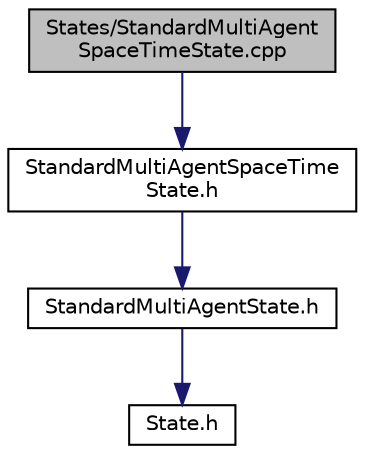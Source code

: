 digraph "States/StandardMultiAgentSpaceTimeState.cpp"
{
 // INTERACTIVE_SVG=YES
 // LATEX_PDF_SIZE
  edge [fontname="Helvetica",fontsize="10",labelfontname="Helvetica",labelfontsize="10"];
  node [fontname="Helvetica",fontsize="10",shape=record];
  Node1 [label="States/StandardMultiAgent\lSpaceTimeState.cpp",height=0.2,width=0.4,color="black", fillcolor="grey75", style="filled", fontcolor="black",tooltip=" "];
  Node1 -> Node2 [color="midnightblue",fontsize="10",style="solid",fontname="Helvetica"];
  Node2 [label="StandardMultiAgentSpaceTime\lState.h",height=0.2,width=0.4,color="black", fillcolor="white", style="filled",URL="$StandardMultiAgentSpaceTimeState_8h.html",tooltip=" "];
  Node2 -> Node3 [color="midnightblue",fontsize="10",style="solid",fontname="Helvetica"];
  Node3 [label="StandardMultiAgentState.h",height=0.2,width=0.4,color="black", fillcolor="white", style="filled",URL="$StandardMultiAgentState_8h.html",tooltip=" "];
  Node3 -> Node4 [color="midnightblue",fontsize="10",style="solid",fontname="Helvetica"];
  Node4 [label="State.h",height=0.2,width=0.4,color="black", fillcolor="white", style="filled",URL="$State_8h.html",tooltip=" "];
}

